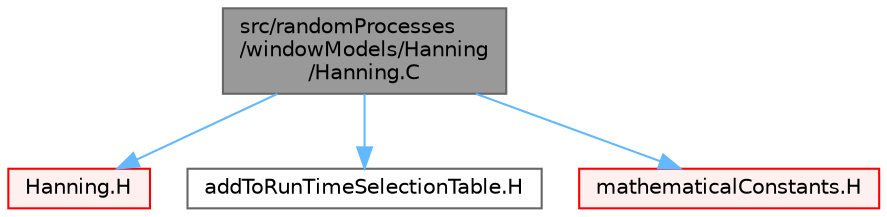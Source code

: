 digraph "src/randomProcesses/windowModels/Hanning/Hanning.C"
{
 // LATEX_PDF_SIZE
  bgcolor="transparent";
  edge [fontname=Helvetica,fontsize=10,labelfontname=Helvetica,labelfontsize=10];
  node [fontname=Helvetica,fontsize=10,shape=box,height=0.2,width=0.4];
  Node1 [id="Node000001",label="src/randomProcesses\l/windowModels/Hanning\l/Hanning.C",height=0.2,width=0.4,color="gray40", fillcolor="grey60", style="filled", fontcolor="black",tooltip=" "];
  Node1 -> Node2 [id="edge1_Node000001_Node000002",color="steelblue1",style="solid",tooltip=" "];
  Node2 [id="Node000002",label="Hanning.H",height=0.2,width=0.4,color="red", fillcolor="#FFF0F0", style="filled",URL="$Hanning_8H.html",tooltip=" "];
  Node1 -> Node162 [id="edge2_Node000001_Node000162",color="steelblue1",style="solid",tooltip=" "];
  Node162 [id="Node000162",label="addToRunTimeSelectionTable.H",height=0.2,width=0.4,color="grey40", fillcolor="white", style="filled",URL="$addToRunTimeSelectionTable_8H.html",tooltip="Macros for easy insertion into run-time selection tables."];
  Node1 -> Node163 [id="edge3_Node000001_Node000163",color="steelblue1",style="solid",tooltip=" "];
  Node163 [id="Node000163",label="mathematicalConstants.H",height=0.2,width=0.4,color="red", fillcolor="#FFF0F0", style="filled",URL="$mathematicalConstants_8H.html",tooltip=" "];
}
